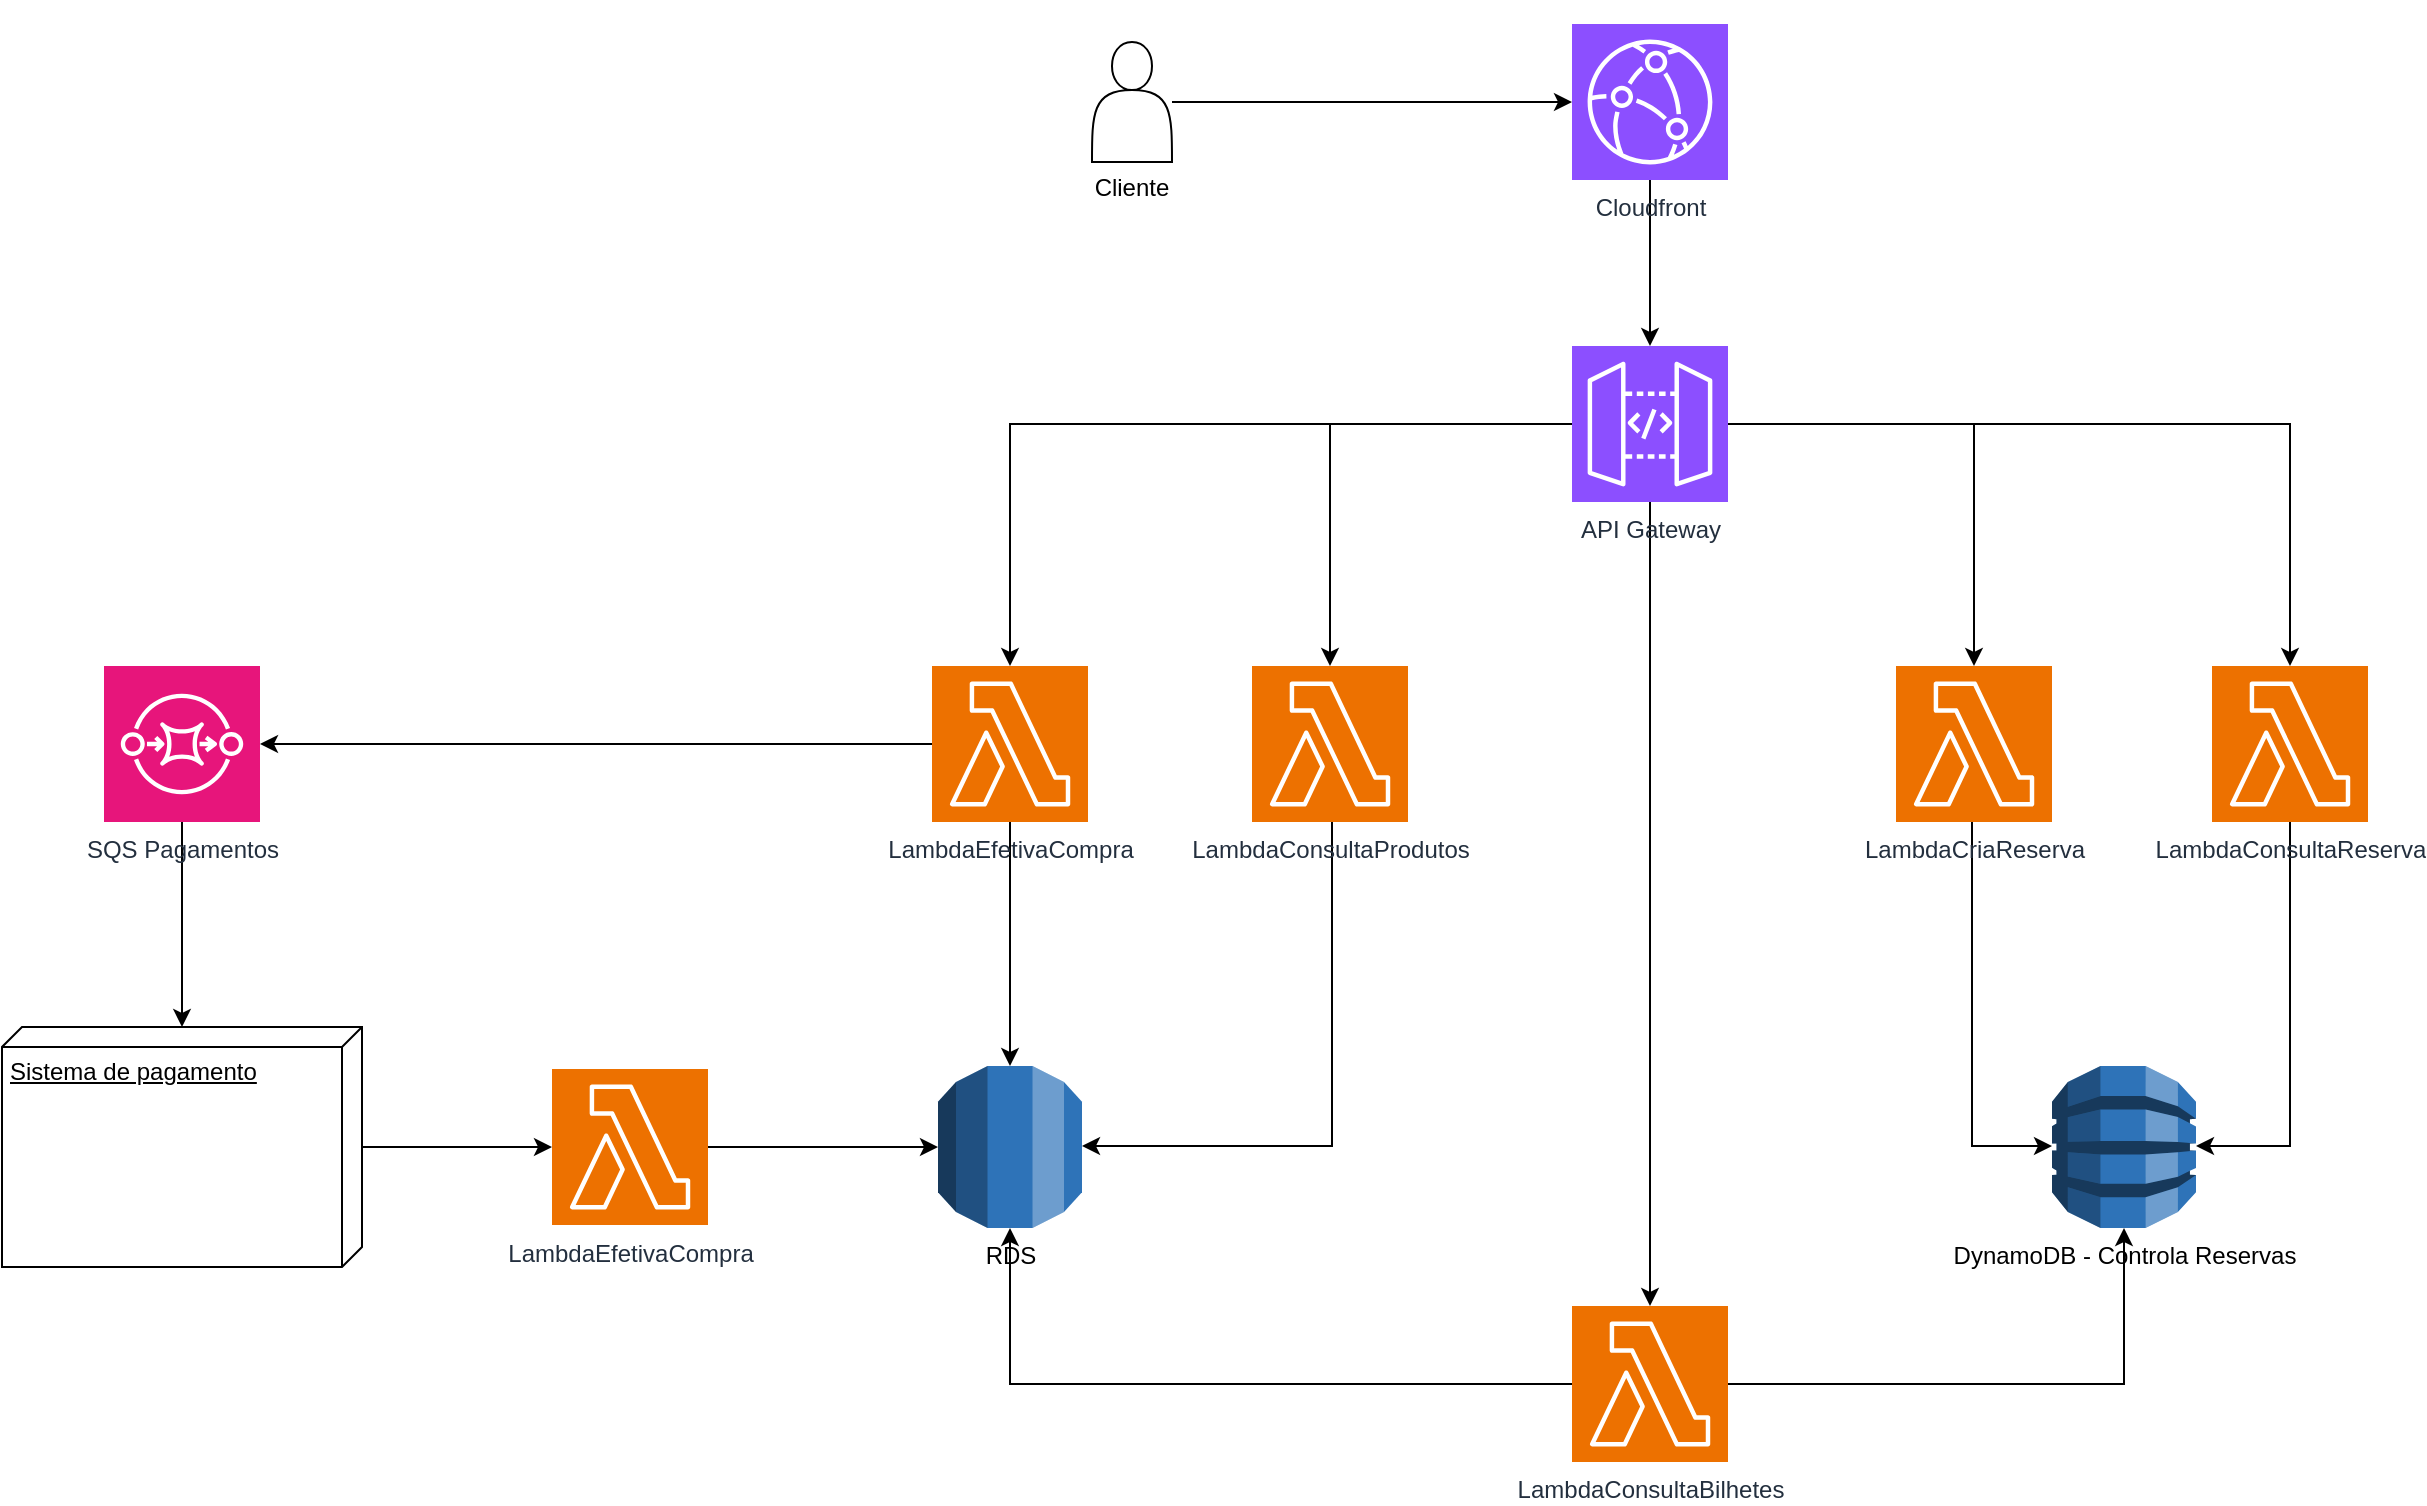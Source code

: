 <mxfile version="27.0.9">
  <diagram name="Page-1" id="AfcRV3sZKEzUsLpsG6dg">
    <mxGraphModel dx="2846" dy="848" grid="1" gridSize="10" guides="1" tooltips="1" connect="1" arrows="1" fold="1" page="1" pageScale="1" pageWidth="850" pageHeight="1100" background="light-dark(#FFFFFF,#FAFAFA)" math="0" shadow="0" adaptiveColors="none">
      <root>
        <mxCell id="0" />
        <mxCell id="1" parent="0" />
        <mxCell id="p1LMzBD9UgjammHEOANj-14" style="edgeStyle=orthogonalEdgeStyle;rounded=0;orthogonalLoop=1;jettySize=auto;html=1;" parent="1" source="p1LMzBD9UgjammHEOANj-1" target="p1LMzBD9UgjammHEOANj-2" edge="1">
          <mxGeometry relative="1" as="geometry" />
        </mxCell>
        <mxCell id="p1LMzBD9UgjammHEOANj-1" value="&lt;br&gt;&lt;br&gt;&lt;br&gt;&lt;br&gt;&lt;br&gt;&lt;br&gt;Cliente" style="shape=actor;whiteSpace=wrap;html=1;rounded=0;" parent="1" vertex="1">
          <mxGeometry x="120" y="128" width="40" height="60" as="geometry" />
        </mxCell>
        <mxCell id="p1LMzBD9UgjammHEOANj-15" style="edgeStyle=orthogonalEdgeStyle;rounded=0;orthogonalLoop=1;jettySize=auto;html=1;" parent="1" source="p1LMzBD9UgjammHEOANj-2" target="p1LMzBD9UgjammHEOANj-3" edge="1">
          <mxGeometry relative="1" as="geometry" />
        </mxCell>
        <mxCell id="p1LMzBD9UgjammHEOANj-2" value="Cloudfront" style="points=[[0,0,0],[0.25,0,0],[0.5,0,0],[0.75,0,0],[1,0,0],[0,1,0],[0.25,1,0],[0.5,1,0],[0.75,1,0],[1,1,0],[0,0.25,0],[0,0.5,0],[0,0.75,0],[1,0.25,0],[1,0.5,0],[1,0.75,0]];outlineConnect=0;fontColor=#232F3E;fillColor=#8C4FFF;strokeColor=#ffffff;dashed=0;verticalLabelPosition=bottom;verticalAlign=top;align=center;html=1;fontSize=12;fontStyle=0;aspect=fixed;shape=mxgraph.aws4.resourceIcon;resIcon=mxgraph.aws4.cloudfront;rounded=0;" parent="1" vertex="1">
          <mxGeometry x="360" y="119" width="78" height="78" as="geometry" />
        </mxCell>
        <mxCell id="p1LMzBD9UgjammHEOANj-19" style="edgeStyle=orthogonalEdgeStyle;rounded=0;orthogonalLoop=1;jettySize=auto;html=1;" parent="1" source="p1LMzBD9UgjammHEOANj-3" target="p1LMzBD9UgjammHEOANj-12" edge="1">
          <mxGeometry relative="1" as="geometry" />
        </mxCell>
        <mxCell id="p1LMzBD9UgjammHEOANj-20" style="edgeStyle=orthogonalEdgeStyle;rounded=0;orthogonalLoop=1;jettySize=auto;html=1;" parent="1" source="p1LMzBD9UgjammHEOANj-3" target="p1LMzBD9UgjammHEOANj-13" edge="1">
          <mxGeometry relative="1" as="geometry" />
        </mxCell>
        <mxCell id="p1LMzBD9UgjammHEOANj-21" style="edgeStyle=orthogonalEdgeStyle;rounded=0;orthogonalLoop=1;jettySize=auto;html=1;" parent="1" source="p1LMzBD9UgjammHEOANj-3" target="p1LMzBD9UgjammHEOANj-4" edge="1">
          <mxGeometry relative="1" as="geometry" />
        </mxCell>
        <mxCell id="p1LMzBD9UgjammHEOANj-22" style="edgeStyle=orthogonalEdgeStyle;rounded=0;orthogonalLoop=1;jettySize=auto;html=1;" parent="1" source="p1LMzBD9UgjammHEOANj-3" target="p1LMzBD9UgjammHEOANj-11" edge="1">
          <mxGeometry relative="1" as="geometry" />
        </mxCell>
        <mxCell id="p1LMzBD9UgjammHEOANj-26" style="edgeStyle=orthogonalEdgeStyle;rounded=0;orthogonalLoop=1;jettySize=auto;html=1;" parent="1" source="p1LMzBD9UgjammHEOANj-3" target="p1LMzBD9UgjammHEOANj-25" edge="1">
          <mxGeometry relative="1" as="geometry" />
        </mxCell>
        <mxCell id="p1LMzBD9UgjammHEOANj-3" value="API Gateway" style="points=[[0,0,0],[0.25,0,0],[0.5,0,0],[0.75,0,0],[1,0,0],[0,1,0],[0.25,1,0],[0.5,1,0],[0.75,1,0],[1,1,0],[0,0.25,0],[0,0.5,0],[0,0.75,0],[1,0.25,0],[1,0.5,0],[1,0.75,0]];outlineConnect=0;fontColor=#232F3E;fillColor=#8C4FFF;strokeColor=#ffffff;dashed=0;verticalLabelPosition=bottom;verticalAlign=top;align=center;html=1;fontSize=12;fontStyle=0;aspect=fixed;shape=mxgraph.aws4.resourceIcon;resIcon=mxgraph.aws4.api_gateway;rounded=0;" parent="1" vertex="1">
          <mxGeometry x="360" y="280" width="78" height="78" as="geometry" />
        </mxCell>
        <mxCell id="p1LMzBD9UgjammHEOANj-18" style="edgeStyle=orthogonalEdgeStyle;rounded=0;orthogonalLoop=1;jettySize=auto;html=1;" parent="1" source="p1LMzBD9UgjammHEOANj-4" target="p1LMzBD9UgjammHEOANj-5" edge="1">
          <mxGeometry relative="1" as="geometry">
            <Array as="points">
              <mxPoint x="560" y="680" />
            </Array>
          </mxGeometry>
        </mxCell>
        <mxCell id="p1LMzBD9UgjammHEOANj-4" value="LambdaCriaReserva" style="points=[[0,0,0],[0.25,0,0],[0.5,0,0],[0.75,0,0],[1,0,0],[0,1,0],[0.25,1,0],[0.5,1,0],[0.75,1,0],[1,1,0],[0,0.25,0],[0,0.5,0],[0,0.75,0],[1,0.25,0],[1,0.5,0],[1,0.75,0]];outlineConnect=0;fontColor=#232F3E;fillColor=#ED7100;strokeColor=#ffffff;dashed=0;verticalLabelPosition=bottom;verticalAlign=top;align=center;html=1;fontSize=12;fontStyle=0;aspect=fixed;shape=mxgraph.aws4.resourceIcon;resIcon=mxgraph.aws4.lambda;rounded=0;" parent="1" vertex="1">
          <mxGeometry x="522" y="440" width="78" height="78" as="geometry" />
        </mxCell>
        <mxCell id="p1LMzBD9UgjammHEOANj-5" value="DynamoDB - Controla Reservas" style="outlineConnect=0;dashed=0;verticalLabelPosition=bottom;verticalAlign=top;align=center;html=1;shape=mxgraph.aws3.dynamo_db;fillColor=#2E73B8;gradientColor=none;rounded=0;" parent="1" vertex="1">
          <mxGeometry x="600" y="640" width="72" height="81" as="geometry" />
        </mxCell>
        <mxCell id="p1LMzBD9UgjammHEOANj-6" value="RDS" style="outlineConnect=0;dashed=0;verticalLabelPosition=bottom;verticalAlign=top;align=center;html=1;shape=mxgraph.aws3.rds;fillColor=#2E73B8;gradientColor=none;rounded=0;" parent="1" vertex="1">
          <mxGeometry x="43" y="640" width="72" height="81" as="geometry" />
        </mxCell>
        <mxCell id="p1LMzBD9UgjammHEOANj-16" style="edgeStyle=orthogonalEdgeStyle;rounded=0;orthogonalLoop=1;jettySize=auto;html=1;" parent="1" source="p1LMzBD9UgjammHEOANj-11" target="p1LMzBD9UgjammHEOANj-5" edge="1">
          <mxGeometry relative="1" as="geometry">
            <Array as="points">
              <mxPoint x="719" y="680" />
            </Array>
          </mxGeometry>
        </mxCell>
        <mxCell id="p1LMzBD9UgjammHEOANj-11" value="LambdaConsultaReserva" style="points=[[0,0,0],[0.25,0,0],[0.5,0,0],[0.75,0,0],[1,0,0],[0,1,0],[0.25,1,0],[0.5,1,0],[0.75,1,0],[1,1,0],[0,0.25,0],[0,0.5,0],[0,0.75,0],[1,0.25,0],[1,0.5,0],[1,0.75,0]];outlineConnect=0;fontColor=#232F3E;fillColor=#ED7100;strokeColor=#ffffff;dashed=0;verticalLabelPosition=bottom;verticalAlign=top;align=center;html=1;fontSize=12;fontStyle=0;aspect=fixed;shape=mxgraph.aws4.resourceIcon;resIcon=mxgraph.aws4.lambda;rounded=0;" parent="1" vertex="1">
          <mxGeometry x="680" y="440" width="78" height="78" as="geometry" />
        </mxCell>
        <mxCell id="p1LMzBD9UgjammHEOANj-24" style="edgeStyle=orthogonalEdgeStyle;rounded=0;orthogonalLoop=1;jettySize=auto;html=1;" parent="1" source="p1LMzBD9UgjammHEOANj-12" target="p1LMzBD9UgjammHEOANj-6" edge="1">
          <mxGeometry relative="1" as="geometry">
            <Array as="points">
              <mxPoint x="240" y="680" />
            </Array>
          </mxGeometry>
        </mxCell>
        <mxCell id="p1LMzBD9UgjammHEOANj-12" value="LambdaConsultaProdutos" style="points=[[0,0,0],[0.25,0,0],[0.5,0,0],[0.75,0,0],[1,0,0],[0,1,0],[0.25,1,0],[0.5,1,0],[0.75,1,0],[1,1,0],[0,0.25,0],[0,0.5,0],[0,0.75,0],[1,0.25,0],[1,0.5,0],[1,0.75,0]];outlineConnect=0;fontColor=#232F3E;fillColor=#ED7100;strokeColor=#ffffff;dashed=0;verticalLabelPosition=bottom;verticalAlign=top;align=center;html=1;fontSize=12;fontStyle=0;aspect=fixed;shape=mxgraph.aws4.resourceIcon;resIcon=mxgraph.aws4.lambda;rounded=0;" parent="1" vertex="1">
          <mxGeometry x="200" y="440" width="78" height="78" as="geometry" />
        </mxCell>
        <mxCell id="p1LMzBD9UgjammHEOANj-23" style="edgeStyle=orthogonalEdgeStyle;rounded=0;orthogonalLoop=1;jettySize=auto;html=1;" parent="1" source="p1LMzBD9UgjammHEOANj-13" target="p1LMzBD9UgjammHEOANj-6" edge="1">
          <mxGeometry relative="1" as="geometry">
            <Array as="points">
              <mxPoint x="80" y="680" />
            </Array>
          </mxGeometry>
        </mxCell>
        <mxCell id="AK9qJUQIZFqV06K94Ka5-2" style="edgeStyle=orthogonalEdgeStyle;rounded=0;orthogonalLoop=1;jettySize=auto;html=1;" edge="1" parent="1" source="p1LMzBD9UgjammHEOANj-13" target="AK9qJUQIZFqV06K94Ka5-1">
          <mxGeometry relative="1" as="geometry" />
        </mxCell>
        <mxCell id="p1LMzBD9UgjammHEOANj-13" value="LambdaEfetivaCompra" style="points=[[0,0,0],[0.25,0,0],[0.5,0,0],[0.75,0,0],[1,0,0],[0,1,0],[0.25,1,0],[0.5,1,0],[0.75,1,0],[1,1,0],[0,0.25,0],[0,0.5,0],[0,0.75,0],[1,0.25,0],[1,0.5,0],[1,0.75,0]];outlineConnect=0;fontColor=#232F3E;fillColor=#ED7100;strokeColor=#ffffff;dashed=0;verticalLabelPosition=bottom;verticalAlign=top;align=center;html=1;fontSize=12;fontStyle=0;aspect=fixed;shape=mxgraph.aws4.resourceIcon;resIcon=mxgraph.aws4.lambda;rounded=0;" parent="1" vertex="1">
          <mxGeometry x="40" y="440" width="78" height="78" as="geometry" />
        </mxCell>
        <mxCell id="p1LMzBD9UgjammHEOANj-27" style="edgeStyle=orthogonalEdgeStyle;rounded=0;orthogonalLoop=1;jettySize=auto;html=1;" parent="1" source="p1LMzBD9UgjammHEOANj-25" target="p1LMzBD9UgjammHEOANj-6" edge="1">
          <mxGeometry relative="1" as="geometry" />
        </mxCell>
        <mxCell id="p1LMzBD9UgjammHEOANj-28" style="edgeStyle=orthogonalEdgeStyle;rounded=0;orthogonalLoop=1;jettySize=auto;html=1;" parent="1" source="p1LMzBD9UgjammHEOANj-25" target="p1LMzBD9UgjammHEOANj-5" edge="1">
          <mxGeometry relative="1" as="geometry" />
        </mxCell>
        <mxCell id="p1LMzBD9UgjammHEOANj-25" value="LambdaConsultaBilhetes" style="points=[[0,0,0],[0.25,0,0],[0.5,0,0],[0.75,0,0],[1,0,0],[0,1,0],[0.25,1,0],[0.5,1,0],[0.75,1,0],[1,1,0],[0,0.25,0],[0,0.5,0],[0,0.75,0],[1,0.25,0],[1,0.5,0],[1,0.75,0]];outlineConnect=0;fontColor=#232F3E;fillColor=#ED7100;strokeColor=#ffffff;dashed=0;verticalLabelPosition=bottom;verticalAlign=top;align=center;html=1;fontSize=12;fontStyle=0;aspect=fixed;shape=mxgraph.aws4.resourceIcon;resIcon=mxgraph.aws4.lambda;rounded=0;" parent="1" vertex="1">
          <mxGeometry x="360" y="760" width="78" height="78" as="geometry" />
        </mxCell>
        <mxCell id="AK9qJUQIZFqV06K94Ka5-5" style="edgeStyle=orthogonalEdgeStyle;rounded=0;orthogonalLoop=1;jettySize=auto;html=1;" edge="1" parent="1" source="AK9qJUQIZFqV06K94Ka5-1" target="AK9qJUQIZFqV06K94Ka5-3">
          <mxGeometry relative="1" as="geometry" />
        </mxCell>
        <mxCell id="AK9qJUQIZFqV06K94Ka5-1" value="SQS Pagamentos" style="points=[[0,0,0],[0.25,0,0],[0.5,0,0],[0.75,0,0],[1,0,0],[0,1,0],[0.25,1,0],[0.5,1,0],[0.75,1,0],[1,1,0],[0,0.25,0],[0,0.5,0],[0,0.75,0],[1,0.25,0],[1,0.5,0],[1,0.75,0]];outlineConnect=0;fontColor=#232F3E;fillColor=#E7157B;strokeColor=#ffffff;dashed=0;verticalLabelPosition=bottom;verticalAlign=top;align=center;html=1;fontSize=12;fontStyle=0;aspect=fixed;shape=mxgraph.aws4.resourceIcon;resIcon=mxgraph.aws4.sqs;rounded=0;" vertex="1" parent="1">
          <mxGeometry x="-374" y="440" width="78" height="78" as="geometry" />
        </mxCell>
        <mxCell id="AK9qJUQIZFqV06K94Ka5-7" style="edgeStyle=orthogonalEdgeStyle;rounded=0;orthogonalLoop=1;jettySize=auto;html=1;" edge="1" parent="1" source="AK9qJUQIZFqV06K94Ka5-3" target="AK9qJUQIZFqV06K94Ka5-6">
          <mxGeometry relative="1" as="geometry" />
        </mxCell>
        <mxCell id="AK9qJUQIZFqV06K94Ka5-3" value="Sistema de pagamento" style="verticalAlign=top;align=left;spacingTop=8;spacingLeft=2;spacingRight=12;shape=cube;size=10;direction=south;fontStyle=4;html=1;whiteSpace=wrap;rounded=0;" vertex="1" parent="1">
          <mxGeometry x="-425" y="620.5" width="180" height="120" as="geometry" />
        </mxCell>
        <mxCell id="AK9qJUQIZFqV06K94Ka5-8" style="edgeStyle=orthogonalEdgeStyle;rounded=0;orthogonalLoop=1;jettySize=auto;html=1;" edge="1" parent="1" source="AK9qJUQIZFqV06K94Ka5-6" target="p1LMzBD9UgjammHEOANj-6">
          <mxGeometry relative="1" as="geometry" />
        </mxCell>
        <mxCell id="AK9qJUQIZFqV06K94Ka5-6" value="LambdaEfetivaCompra" style="points=[[0,0,0],[0.25,0,0],[0.5,0,0],[0.75,0,0],[1,0,0],[0,1,0],[0.25,1,0],[0.5,1,0],[0.75,1,0],[1,1,0],[0,0.25,0],[0,0.5,0],[0,0.75,0],[1,0.25,0],[1,0.5,0],[1,0.75,0]];outlineConnect=0;fontColor=#232F3E;fillColor=#ED7100;strokeColor=#ffffff;dashed=0;verticalLabelPosition=bottom;verticalAlign=top;align=center;html=1;fontSize=12;fontStyle=0;aspect=fixed;shape=mxgraph.aws4.resourceIcon;resIcon=mxgraph.aws4.lambda;rounded=0;" vertex="1" parent="1">
          <mxGeometry x="-150" y="641.5" width="78" height="78" as="geometry" />
        </mxCell>
      </root>
    </mxGraphModel>
  </diagram>
</mxfile>
